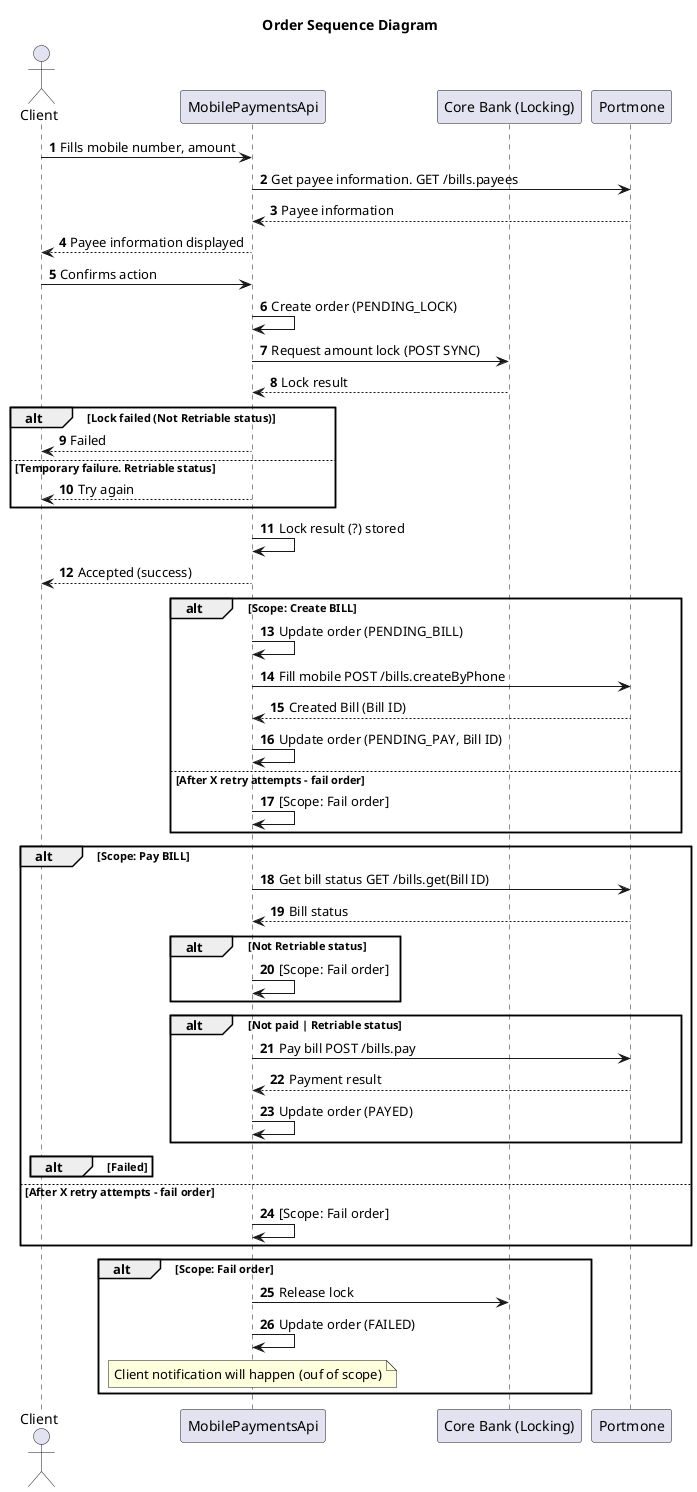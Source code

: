 @startuml
title Order Sequence Diagram
autonumber

actor Client as user
participant MobilePaymentsApi as mob
participant "Core Bank (Locking)" as lock
'participant "Core Bank (Transfer)" as transf
participant "Portmone" as ptm

user -> mob: Fills mobile number, amount
'activate mob
'deactivate mob

mob -> ptm: Get payee information. GET /bills.payees
mob <-- ptm: Payee information
user <-- mob: Payee information displayed
user -> mob: Confirms action

mob -> mob: Create order (PENDING_LOCK)
' ???
mob -> lock: Request amount lock (POST SYNC)
mob <-- lock: Lock result
alt Lock failed (Not Retriable status)
user <-- mob: Failed
else Temporary failure. Retriable status
user <-- mob: Try again
end

mob -> mob: Lock result (?) stored
user <-- mob: Accepted (success)

alt Scope: Create BILL
mob -> mob: Update order (PENDING_BILL)
mob -> ptm: Fill mobile POST /bills.createByPhone
mob <-- ptm: Created Bill (Bill ID)
mob -> mob: Update order (PENDING_PAY, Bill ID)
else After X retry attempts - fail order
mob -> mob: [Scope: Fail order]
end scope

alt Scope: Pay BILL
mob -> ptm: Get bill status GET /bills.get(Bill ID)
mob <-- ptm: Bill status
alt Not Retriable status
mob -> mob: [Scope: Fail order]
end alt
alt Not paid | Retriable status
mob -> ptm: Pay bill POST /bills.pay
mob <-- ptm: Payment result
mob -> mob: Update order (PAYED)
end alt
alt Failed
end alt
else After X retry attempts - fail order
mob -> mob: [Scope: Fail order]
end scope

alt Scope: Fail order
mob -> lock: Release lock
mob -> mob: Update order (FAILED)
note over mob
Client notification will happen (ouf of scope)
end note
end scope

@enduml
